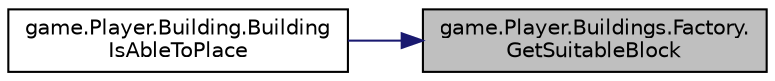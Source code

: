 digraph "game.Player.Buildings.Factory.GetSuitableBlock"
{
 // LATEX_PDF_SIZE
  edge [fontname="Helvetica",fontsize="10",labelfontname="Helvetica",labelfontsize="10"];
  node [fontname="Helvetica",fontsize="10",shape=record];
  rankdir="RL";
  Node1 [label="game.Player.Buildings.Factory.\lGetSuitableBlock",height=0.2,width=0.4,color="black", fillcolor="grey75", style="filled", fontcolor="black",tooltip=" "];
  Node1 -> Node2 [dir="back",color="midnightblue",fontsize="10",style="solid",fontname="Helvetica"];
  Node2 [label="game.Player.Building.Building\lIsAbleToPlace",height=0.2,width=0.4,color="black", fillcolor="white", style="filled",URL="$a00116.html#abe6f874c0d6db9c96d10ffa751970e83",tooltip="Проверяет, соблюдены ли условия для размещения обьекта класса Building на игровой карте param mouseCo..."];
}
